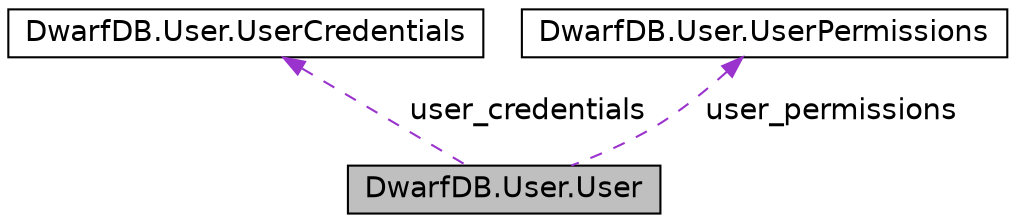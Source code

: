 digraph "DwarfDB.User.User"
{
  edge [fontname="Helvetica",fontsize="14",labelfontname="Helvetica",labelfontsize="14"];
  node [fontname="Helvetica",fontsize="14",shape=record];
  Node1 [label="DwarfDB.User.User",height=0.2,width=0.4,color="black", fillcolor="grey75", style="filled", fontcolor="black"];
  Node2 -> Node1 [dir="back",color="darkorchid3",fontsize="14",style="dashed",label=" user_credentials" ,fontname="Helvetica"];
  Node2 [label="DwarfDB.User.UserCredentials",height=0.2,width=0.4,color="black", fillcolor="white", style="filled",URL="$d0/d2b/class_dwarf_d_b_1_1_user_1_1_user_credentials.html",tooltip="Class for user logins and password keeping "];
  Node3 -> Node1 [dir="back",color="darkorchid3",fontsize="14",style="dashed",label=" user_permissions" ,fontname="Helvetica"];
  Node3 [label="DwarfDB.User.UserPermissions",height=0.2,width=0.4,color="black", fillcolor="white", style="filled",URL="$d0/d48/class_dwarf_d_b_1_1_user_1_1_user_permissions.html",tooltip="Description of Permissions. "];
}

